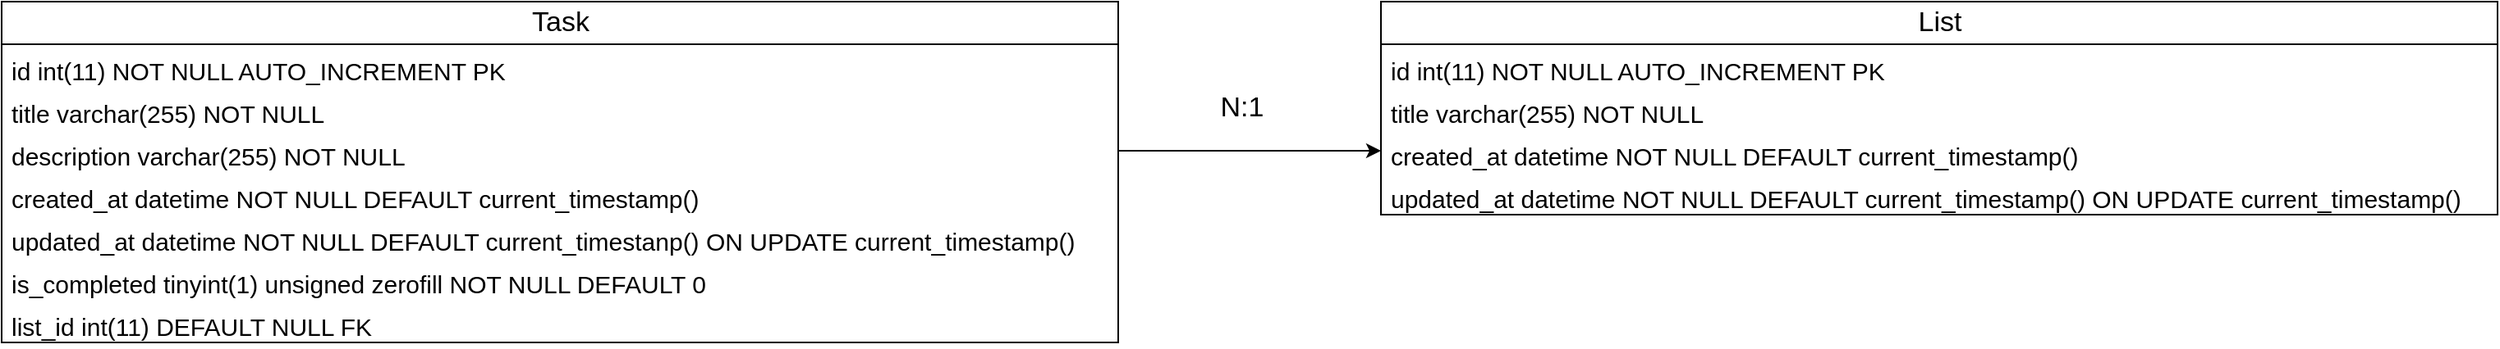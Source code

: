 <mxfile>
    <diagram id="56Eo2MgxIC4ufp5S9k8F" name="Page-1">
        <mxGraphModel dx="775" dy="1288" grid="1" gridSize="10" guides="1" tooltips="1" connect="1" arrows="1" fold="1" page="1" pageScale="1" pageWidth="850" pageHeight="1100" math="0" shadow="0">
            <root>
                <mxCell id="0"/>
                <mxCell id="1" parent="0"/>
                <mxCell id="47" value="&lt;font style=&quot;font-size: 17px;&quot;&gt;N:1&lt;/font&gt;" style="text;html=1;align=center;verticalAlign=middle;resizable=0;points=[];autosize=1;strokeColor=none;fillColor=none;" parent="1" vertex="1">
                    <mxGeometry x="770" y="290" width="50" height="30" as="geometry"/>
                </mxCell>
                <mxCell id="54" value="Task" style="swimlane;fontStyle=0;childLayout=stackLayout;horizontal=1;startSize=26;fillColor=none;horizontalStack=0;resizeParent=1;resizeParentMax=0;resizeLast=0;collapsible=1;marginBottom=0;html=1;strokeColor=default;fontSize=17;" parent="1" vertex="1">
                    <mxGeometry x="40" y="240" width="680" height="208" as="geometry"/>
                </mxCell>
                <mxCell id="55" value="&lt;font style=&quot;font-size: 15px;&quot;&gt;id int(11) NOT NULL AUTO_INCREMENT PK&lt;/font&gt;" style="text;strokeColor=none;fillColor=none;align=left;verticalAlign=top;spacingLeft=4;spacingRight=4;overflow=hidden;rotatable=0;points=[[0,0.5],[1,0.5]];portConstraint=eastwest;whiteSpace=wrap;html=1;fontSize=17;" parent="54" vertex="1">
                    <mxGeometry y="26" width="680" height="26" as="geometry"/>
                </mxCell>
                <mxCell id="62" value="&lt;font style=&quot;font-size: 15px;&quot;&gt;title varchar(255) NOT NULL&lt;/font&gt;" style="text;strokeColor=none;fillColor=none;align=left;verticalAlign=top;spacingLeft=4;spacingRight=4;overflow=hidden;rotatable=0;points=[[0,0.5],[1,0.5]];portConstraint=eastwest;whiteSpace=wrap;html=1;fontSize=17;" parent="54" vertex="1">
                    <mxGeometry y="52" width="680" height="26" as="geometry"/>
                </mxCell>
                <mxCell id="56" value="&lt;font style=&quot;font-size: 15px;&quot;&gt;description varchar(255) NOT NULL&lt;/font&gt;" style="text;strokeColor=none;fillColor=none;align=left;verticalAlign=top;spacingLeft=4;spacingRight=4;overflow=hidden;rotatable=0;points=[[0,0.5],[1,0.5]];portConstraint=eastwest;whiteSpace=wrap;html=1;fontSize=17;" parent="54" vertex="1">
                    <mxGeometry y="78" width="680" height="26" as="geometry"/>
                </mxCell>
                <mxCell id="57" value="&lt;font style=&quot;font-size: 15px;&quot;&gt;created_at datetime NOT NULL DEFAULT current_timestamp()&lt;/font&gt;" style="text;strokeColor=none;fillColor=none;align=left;verticalAlign=top;spacingLeft=4;spacingRight=4;overflow=hidden;rotatable=0;points=[[0,0.5],[1,0.5]];portConstraint=eastwest;whiteSpace=wrap;html=1;fontSize=17;" parent="54" vertex="1">
                    <mxGeometry y="104" width="680" height="26" as="geometry"/>
                </mxCell>
                <mxCell id="75" value="&lt;font style=&quot;font-size: 15px;&quot;&gt;updated_at datetime NOT NULL DEFAULT current_timestanp() ON UPDATE current_timestamp()&lt;/font&gt;" style="text;strokeColor=none;fillColor=none;align=left;verticalAlign=top;spacingLeft=4;spacingRight=4;overflow=hidden;rotatable=0;points=[[0,0.5],[1,0.5]];portConstraint=eastwest;whiteSpace=wrap;html=1;fontSize=17;" parent="54" vertex="1">
                    <mxGeometry y="130" width="680" height="26" as="geometry"/>
                </mxCell>
                <mxCell id="71" value="&lt;font style=&quot;font-size: 15px;&quot;&gt;is_completed tinyint(1) unsigned zerofill NOT NULL DEFAULT 0&lt;/font&gt;" style="text;strokeColor=none;fillColor=none;align=left;verticalAlign=top;spacingLeft=4;spacingRight=4;overflow=hidden;rotatable=0;points=[[0,0.5],[1,0.5]];portConstraint=eastwest;whiteSpace=wrap;html=1;fontSize=17;" parent="54" vertex="1">
                    <mxGeometry y="156" width="680" height="26" as="geometry"/>
                </mxCell>
                <mxCell id="77" value="&lt;font style=&quot;font-size: 15px;&quot;&gt;list_id int(11) DEFAULT NULL FK&lt;/font&gt;" style="text;strokeColor=none;fillColor=none;align=left;verticalAlign=top;spacingLeft=4;spacingRight=4;overflow=hidden;rotatable=0;points=[[0,0.5],[1,0.5]];portConstraint=eastwest;whiteSpace=wrap;html=1;fontSize=17;" parent="54" vertex="1">
                    <mxGeometry y="182" width="680" height="26" as="geometry"/>
                </mxCell>
                <mxCell id="58" value="List" style="swimlane;fontStyle=0;childLayout=stackLayout;horizontal=1;startSize=26;fillColor=none;horizontalStack=0;resizeParent=1;resizeParentMax=0;resizeLast=0;collapsible=1;marginBottom=0;html=1;strokeColor=default;fontSize=17;" parent="1" vertex="1">
                    <mxGeometry x="880" y="240" width="680" height="130" as="geometry"/>
                </mxCell>
                <mxCell id="59" value="&lt;font style=&quot;font-size: 15px;&quot;&gt;id int(11) NOT NULL AUTO_INCREMENT PK&lt;/font&gt;" style="text;strokeColor=none;fillColor=none;align=left;verticalAlign=top;spacingLeft=4;spacingRight=4;overflow=hidden;rotatable=0;points=[[0,0.5],[1,0.5]];portConstraint=eastwest;whiteSpace=wrap;html=1;fontSize=17;" parent="58" vertex="1">
                    <mxGeometry y="26" width="680" height="26" as="geometry"/>
                </mxCell>
                <mxCell id="60" value="&lt;font style=&quot;font-size: 15px;&quot;&gt;title varchar(255) NOT NULL&lt;/font&gt;" style="text;strokeColor=none;fillColor=none;align=left;verticalAlign=top;spacingLeft=4;spacingRight=4;overflow=hidden;rotatable=0;points=[[0,0.5],[1,0.5]];portConstraint=eastwest;whiteSpace=wrap;html=1;fontSize=17;" parent="58" vertex="1">
                    <mxGeometry y="52" width="680" height="26" as="geometry"/>
                </mxCell>
                <mxCell id="61" value="&lt;font style=&quot;font-size: 15px;&quot;&gt;created_at datetime NOT NULL DEFAULT current_timestamp()&lt;/font&gt;" style="text;strokeColor=none;fillColor=none;align=left;verticalAlign=top;spacingLeft=4;spacingRight=4;overflow=hidden;rotatable=0;points=[[0,0.5],[1,0.5]];portConstraint=eastwest;whiteSpace=wrap;html=1;fontSize=17;" parent="58" vertex="1">
                    <mxGeometry y="78" width="680" height="26" as="geometry"/>
                </mxCell>
                <mxCell id="79" value="&lt;font style=&quot;font-size: 15px;&quot;&gt;updated_at datetime NOT NULL DEFAULT current_timestamp() ON UPDATE current_timestamp()&lt;/font&gt;" style="text;strokeColor=none;fillColor=none;align=left;verticalAlign=top;spacingLeft=4;spacingRight=4;overflow=hidden;rotatable=0;points=[[0,0.5],[1,0.5]];portConstraint=eastwest;whiteSpace=wrap;html=1;fontSize=17;" parent="58" vertex="1">
                    <mxGeometry y="104" width="680" height="26" as="geometry"/>
                </mxCell>
                <mxCell id="84" style="edgeStyle=none;html=1;exitX=1;exitY=0.5;exitDx=0;exitDy=0;entryX=0;entryY=0.5;entryDx=0;entryDy=0;" parent="1" source="56" target="61" edge="1">
                    <mxGeometry relative="1" as="geometry"/>
                </mxCell>
            </root>
        </mxGraphModel>
    </diagram>
</mxfile>